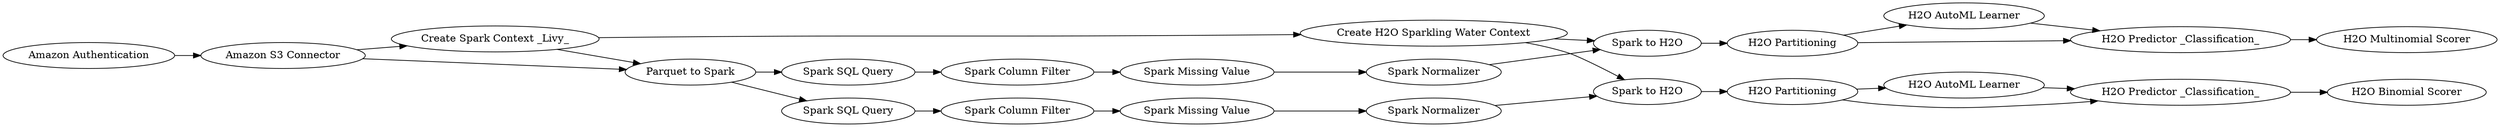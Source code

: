 digraph {
	"-8673271447554499587_27" [label="H2O Binomial Scorer"]
	"-8673271447554499587_43" [label="Amazon Authentication"]
	"-8673271447554499587_25" [label="H2O AutoML Learner"]
	"-8673271447554499587_34" [label="Spark Column Filter"]
	"-8673271447554499587_3" [label="Amazon S3 Connector"]
	"-8673271447554499587_42" [label="Create Spark Context _Livy_"]
	"-8673271447554499587_31" [label="Spark Column Filter"]
	"-8673271447554499587_35" [label="Spark to H2O"]
	"-8673271447554499587_8" [label="Parquet to Spark"]
	"-8673271447554499587_11" [label="Spark to H2O"]
	"-8673271447554499587_41" [label="Spark Normalizer"]
	"-8673271447554499587_40" [label="Spark Missing Value"]
	"-8673271447554499587_32" [label="Spark SQL Query"]
	"-8673271447554499587_22" [label="H2O AutoML Learner"]
	"-8673271447554499587_9" [label="Create H2O Sparkling Water Context"]
	"-8673271447554499587_39" [label="Spark Normalizer"]
	"-8673271447554499587_23" [label="H2O Predictor _Classification_"]
	"-8673271447554499587_38" [label="Spark Missing Value"]
	"-8673271447554499587_36" [label="H2O Partitioning"]
	"-8673271447554499587_37" [label="H2O Multinomial Scorer"]
	"-8673271447554499587_33" [label="Spark SQL Query"]
	"-8673271447554499587_14" [label="H2O Partitioning"]
	"-8673271447554499587_26" [label="H2O Predictor _Classification_"]
	"-8673271447554499587_32" -> "-8673271447554499587_31"
	"-8673271447554499587_36" -> "-8673271447554499587_23"
	"-8673271447554499587_43" -> "-8673271447554499587_3"
	"-8673271447554499587_14" -> "-8673271447554499587_25"
	"-8673271447554499587_8" -> "-8673271447554499587_33"
	"-8673271447554499587_42" -> "-8673271447554499587_8"
	"-8673271447554499587_14" -> "-8673271447554499587_26"
	"-8673271447554499587_3" -> "-8673271447554499587_42"
	"-8673271447554499587_8" -> "-8673271447554499587_32"
	"-8673271447554499587_9" -> "-8673271447554499587_11"
	"-8673271447554499587_22" -> "-8673271447554499587_23"
	"-8673271447554499587_40" -> "-8673271447554499587_41"
	"-8673271447554499587_41" -> "-8673271447554499587_35"
	"-8673271447554499587_33" -> "-8673271447554499587_34"
	"-8673271447554499587_3" -> "-8673271447554499587_8"
	"-8673271447554499587_42" -> "-8673271447554499587_9"
	"-8673271447554499587_9" -> "-8673271447554499587_35"
	"-8673271447554499587_38" -> "-8673271447554499587_39"
	"-8673271447554499587_34" -> "-8673271447554499587_40"
	"-8673271447554499587_39" -> "-8673271447554499587_11"
	"-8673271447554499587_35" -> "-8673271447554499587_36"
	"-8673271447554499587_36" -> "-8673271447554499587_22"
	"-8673271447554499587_23" -> "-8673271447554499587_37"
	"-8673271447554499587_11" -> "-8673271447554499587_14"
	"-8673271447554499587_25" -> "-8673271447554499587_26"
	"-8673271447554499587_31" -> "-8673271447554499587_38"
	"-8673271447554499587_26" -> "-8673271447554499587_27"
	rankdir=LR
}
